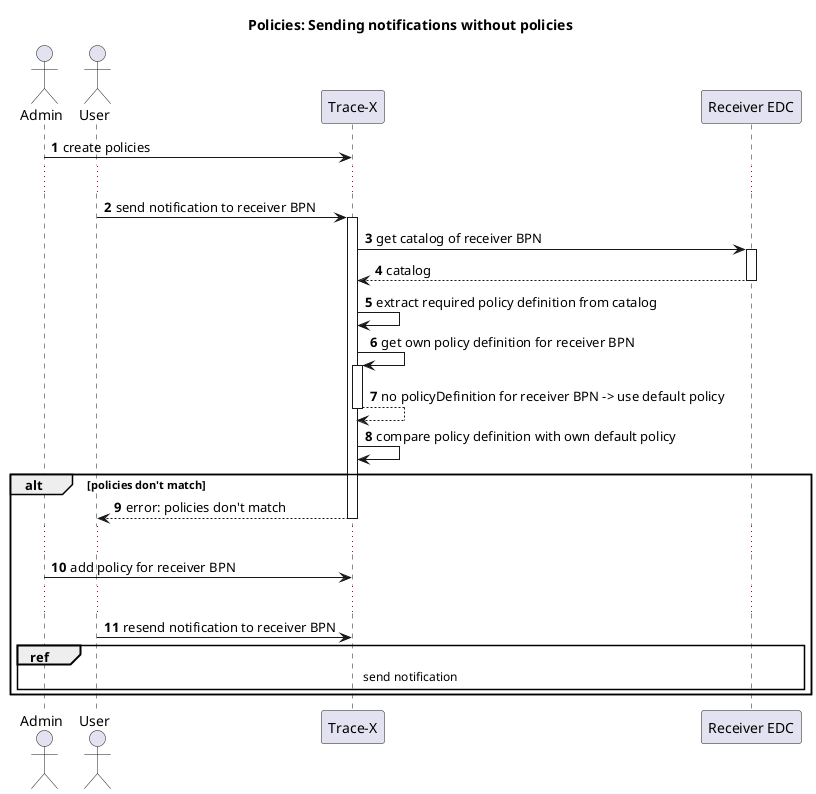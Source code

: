 @startuml
'https://plantuml.com/sequence-diagram
autonumber
title Policies: Sending notifications without policies

actor Admin
actor User
participant "Trace-X" as TraceX
participant "Receiver EDC" as EDC

Admin -> TraceX: create policies
...
User -> TraceX: send notification to receiver BPN
activate TraceX
TraceX -> EDC: get catalog of receiver BPN
activate EDC
EDC --> TraceX: catalog
deactivate EDC
TraceX -> TraceX: extract required policy definition from catalog
TraceX -> TraceX: get own policy definition for receiver BPN
activate TraceX
TraceX --> TraceX: no policyDefinition for receiver BPN -> use default policy
deactivate TraceX
TraceX -> TraceX: compare policy definition with own default policy
alt policies don't match
TraceX --> User: error: policies don't match
deactivate TraceX
...
Admin -> TraceX: add policy for receiver BPN
...
User -> TraceX: resend notification to receiver BPN
ref over User, Admin, TraceX, EDC: send notification
end
@enduml

